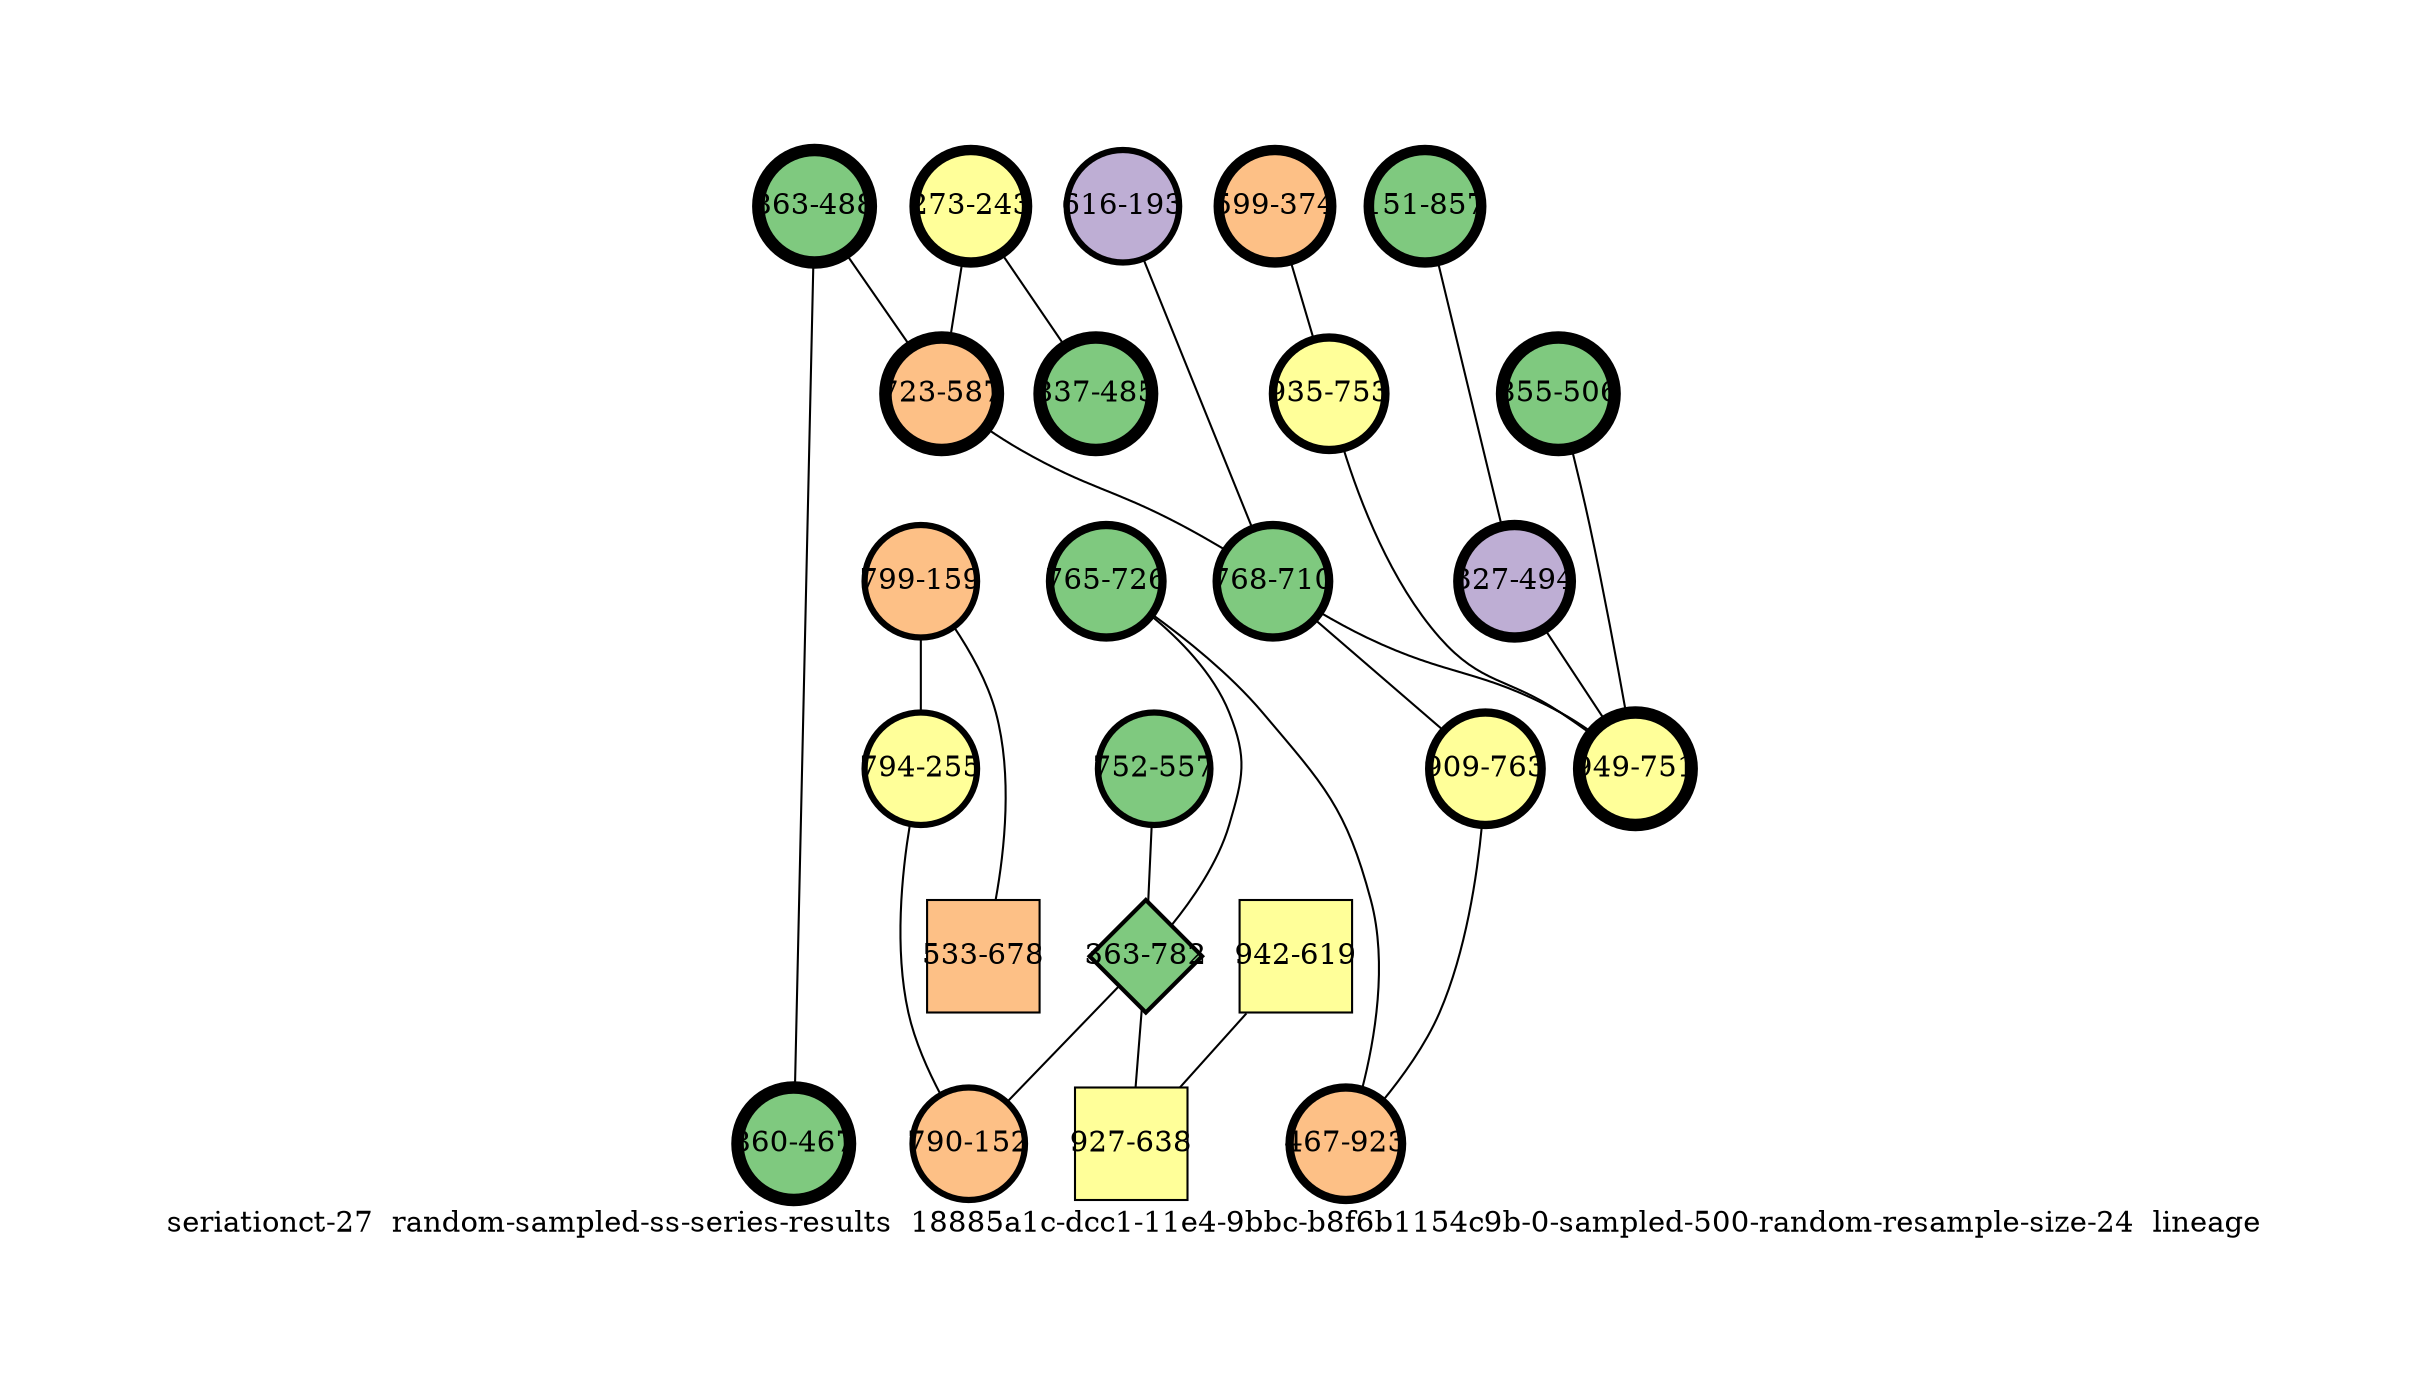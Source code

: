strict graph "seriationct-27  random-sampled-ss-series-results  18885a1c-dcc1-11e4-9bbc-b8f6b1154c9b-0-sampled-500-random-resample-size-24  lineage" {
labelloc=b;
ratio=auto;
pad="1.0";
label="seriationct-27  random-sampled-ss-series-results  18885a1c-dcc1-11e4-9bbc-b8f6b1154c9b-0-sampled-500-random-resample-size-24  lineage";
node [width="0.75", style=filled, fixedsize=true, height="0.75", shape=circle, label=""];
0 [xCoordinate="243.0", appears_in_slice=5, yCoordinate="273.0", colorscheme=accent6, lineage_id=0, short_label="273-243", label="273-243", shape=circle, cluster_id=3, fillcolor=4, size="500.0", id=0, penwidth="5.0"];
1 [xCoordinate="374.0", appears_in_slice=5, yCoordinate="599.0", colorscheme=accent6, lineage_id=0, short_label="599-374", label="599-374", shape=circle, cluster_id=2, fillcolor=3, size="500.0", id=1, penwidth="5.0"];
2 [xCoordinate="488.0", appears_in_slice=6, yCoordinate="863.0", colorscheme=accent6, lineage_id=0, short_label="863-488", label="863-488", shape=circle, cluster_id=0, fillcolor=1, size="500.0", id=2, penwidth="6.0"];
3 [xCoordinate="159.0", appears_in_slice=3, yCoordinate="799.0", colorscheme=accent6, lineage_id=0, short_label="799-159", label="799-159", shape=circle, cluster_id=2, fillcolor=3, size="500.0", id=3, penwidth="3.0"];
4 [xCoordinate="506.0", appears_in_slice=6, yCoordinate="855.0", colorscheme=accent6, lineage_id=0, short_label="855-506", label="855-506", shape=circle, cluster_id=0, fillcolor=1, size="500.0", id=4, penwidth="6.0"];
5 [xCoordinate="557.0", appears_in_slice=3, yCoordinate="752.0", colorscheme=accent6, lineage_id=0, short_label="752-557", label="752-557", shape=circle, cluster_id=0, fillcolor=1, size="500.0", id=5, penwidth="3.0"];
6 [xCoordinate="587.0", appears_in_slice=6, yCoordinate="723.0", colorscheme=accent6, lineage_id=0, short_label="723-587", label="723-587", shape=circle, cluster_id=2, fillcolor=3, size="500.0", id=6, penwidth="6.0"];
7 [xCoordinate="753.0", appears_in_slice=4, yCoordinate="935.0", colorscheme=accent6, lineage_id=0, short_label="935-753", label="935-753", shape=circle, cluster_id=3, fillcolor=4, size="500.0", id=7, penwidth="4.0"];
8 [xCoordinate="726.0", appears_in_slice=4, yCoordinate="765.0", colorscheme=accent6, lineage_id=0, short_label="765-726", label="765-726", shape=circle, cluster_id=0, fillcolor=1, size="500.0", id=8, penwidth="4.0"];
9 [xCoordinate="678.0", appears_in_slice=1, yCoordinate="533.0", colorscheme=accent6, lineage_id=1, short_label="533-678", label="533-678", shape=square, cluster_id=2, fillcolor=3, size="500.0", id=9, penwidth="1.0"];
10 [xCoordinate="782.0", appears_in_slice=2, yCoordinate="363.0", colorscheme=accent6, lineage_id=2, short_label="363-782", label="363-782", shape=diamond, cluster_id=0, fillcolor=1, size="500.0", id=10, penwidth="2.0"];
11 [xCoordinate="485.0", appears_in_slice=6, yCoordinate="837.0", colorscheme=accent6, lineage_id=0, short_label="837-485", label="837-485", shape=circle, cluster_id=0, fillcolor=1, size="500.0", id=11, penwidth="6.0"];
12 [xCoordinate="255.0", appears_in_slice=3, yCoordinate="794.0", colorscheme=accent6, lineage_id=0, short_label="794-255", label="794-255", shape=circle, cluster_id=3, fillcolor=4, size="500.0", id=12, penwidth="3.0"];
13 [xCoordinate="152.0", appears_in_slice=3, yCoordinate="790.0", colorscheme=accent6, lineage_id=0, short_label="790-152", label="790-152", shape=circle, cluster_id=2, fillcolor=3, size="500.0", id=13, penwidth="3.0"];
14 [xCoordinate="193.0", appears_in_slice=3, yCoordinate="616.0", colorscheme=accent6, lineage_id=0, short_label="616-193", label="616-193", shape=circle, cluster_id=1, fillcolor=2, size="500.0", id=14, penwidth="3.0"];
15 [xCoordinate="710.0", appears_in_slice=4, yCoordinate="768.0", colorscheme=accent6, lineage_id=0, short_label="768-710", label="768-710", shape=circle, cluster_id=0, fillcolor=1, size="500.0", id=15, penwidth="4.0"];
16 [xCoordinate="763.0", appears_in_slice=4, yCoordinate="909.0", colorscheme=accent6, lineage_id=0, short_label="909-763", label="909-763", shape=circle, cluster_id=3, fillcolor=4, size="500.0", id=16, penwidth="4.0"];
17 [xCoordinate="857.0", appears_in_slice=5, yCoordinate="151.0", colorscheme=accent6, lineage_id=0, short_label="151-857", label="151-857", shape=circle, cluster_id=0, fillcolor=1, size="500.0", id=17, penwidth="5.0"];
18 [xCoordinate="619.0", appears_in_slice=1, yCoordinate="942.0", colorscheme=accent6, lineage_id=1, short_label="942-619", label="942-619", shape=square, cluster_id=3, fillcolor=4, size="500.0", id=18, penwidth="1.0"];
19 [xCoordinate="638.0", appears_in_slice=1, yCoordinate="927.0", colorscheme=accent6, lineage_id=1, short_label="927-638", label="927-638", shape=square, cluster_id=3, fillcolor=4, size="500.0", id=19, penwidth="1.0"];
20 [xCoordinate="494.0", appears_in_slice=5, yCoordinate="327.0", colorscheme=accent6, lineage_id=0, short_label="327-494", label="327-494", shape=circle, cluster_id=1, fillcolor=2, size="500.0", id=20, penwidth="5.0"];
21 [xCoordinate="923.0", appears_in_slice=4, yCoordinate="467.0", colorscheme=accent6, lineage_id=0, short_label="467-923", label="467-923", shape=circle, cluster_id=2, fillcolor=3, size="500.0", id=21, penwidth="4.0"];
22 [xCoordinate="467.0", appears_in_slice=6, yCoordinate="860.0", colorscheme=accent6, lineage_id=0, short_label="860-467", label="860-467", shape=circle, cluster_id=0, fillcolor=1, size="500.0", id=22, penwidth="6.0"];
23 [xCoordinate="751.0", appears_in_slice=6, yCoordinate="949.0", colorscheme=accent6, lineage_id=0, short_label="949-751", label="949-751", shape=circle, cluster_id=3, fillcolor=4, size="500.0", id=23, penwidth="6.0"];
0 -- 11  [inverseweight="2.1470897671", weight="0.46574671228"];
0 -- 6  [inverseweight="1.84873521372", weight="0.540910343772"];
1 -- 7  [inverseweight="5.16645829038", weight="0.193556193391"];
2 -- 22  [inverseweight="2.27211707528", weight="0.440118165951"];
2 -- 6  [inverseweight="15.7485197087", weight="0.0634980314656"];
3 -- 9  [inverseweight="2.54539463472", weight="0.392866389502"];
3 -- 12  [inverseweight="17.4395026604", weight="0.0573410847473"];
4 -- 23  [inverseweight="11.831213107", weight="0.0845221864365"];
5 -- 10  [inverseweight="2.50357013297", weight="0.399429593295"];
6 -- 15  [inverseweight="1.9062875453", weight="0.524579831865"];
7 -- 23  [inverseweight="2.45227711371", weight="0.407784256685"];
8 -- 10  [inverseweight="2.36544809143", weight="0.4227528829"];
8 -- 21  [inverseweight="24.1684122261", weight="0.0413763217312"];
10 -- 19  [inverseweight="1.34958788529", weight="0.740966935835"];
10 -- 13  [inverseweight="2.09129980295", weight="0.478171517345"];
12 -- 13  [inverseweight="18.0893651323", weight="0.0552810998443"];
14 -- 15  [inverseweight="1.76045425017", weight="0.568035210176"];
15 -- 16  [inverseweight="2.41054149544", weight="0.414844549199"];
15 -- 23  [inverseweight="2.14467870487", weight="0.466270307869"];
16 -- 21  [inverseweight="14.2682536384", weight="0.0700856618717"];
17 -- 20  [inverseweight="10.2967010536", weight="0.0971184843374"];
18 -- 19  [inverseweight="28.1271975232", weight="0.0355527776693"];
20 -- 23  [inverseweight="1.89909632112", weight="0.52656623515"];
}
